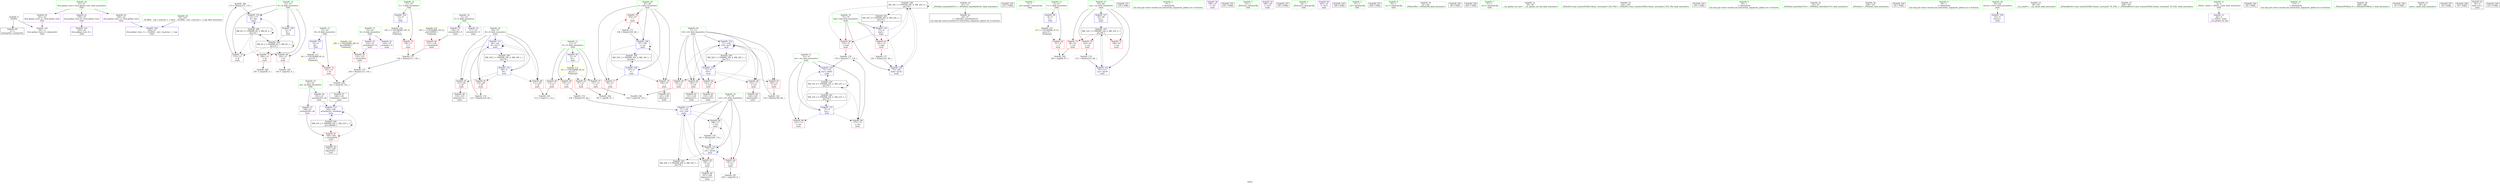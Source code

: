 digraph "SVFG" {
	label="SVFG";

	Node0x55fab22f9e00 [shape=record,color=grey,label="{NodeID: 0\nNullPtr}"];
	Node0x55fab22f9e00 -> Node0x55fab2313c40[style=solid];
	Node0x55fab22f9e00 -> Node0x55fab2314bc0[style=solid];
	Node0x55fab231d2f0 [shape=record,color=grey,label="{NodeID: 180\n173 = Binary(172, 174, )\n}"];
	Node0x55fab231d2f0 -> Node0x55fab2319e30[style=solid];
	Node0x55fab23143f0 [shape=record,color=red,label="{NodeID: 97\n169\<--168\n\<--arrayidx38\nmain\n}"];
	Node0x55fab23143f0 -> Node0x55fab23154e0[style=solid];
	Node0x55fab22fa280 [shape=record,color=green,label="{NodeID: 14\n13\<--14\nK\<--K_field_insensitive\nGlob }"];
	Node0x55fab22fa280 -> Node0x55fab23164e0[style=solid];
	Node0x55fab22fa280 -> Node0x55fab23165b0[style=solid];
	Node0x55fab22fa280 -> Node0x55fab2316680[style=solid];
	Node0x55fab22fa280 -> Node0x55fab23146c0[style=solid];
	Node0x55fab22fa280 -> Node0x55fab2319e30[style=solid];
	Node0x55fab23150d0 [shape=record,color=blue,label="{NodeID: 111\n69\<--121\ni9\<--inc17\nmain\n}"];
	Node0x55fab23150d0 -> Node0x55fab2316dd0[style=dashed];
	Node0x55fab23150d0 -> Node0x55fab2316ea0[style=dashed];
	Node0x55fab23150d0 -> Node0x55fab2316f70[style=dashed];
	Node0x55fab23150d0 -> Node0x55fab23150d0[style=dashed];
	Node0x55fab23150d0 -> Node0x55fab2327680[style=dashed];
	Node0x55fab2313160 [shape=record,color=green,label="{NodeID: 28\n67\<--68\ni\<--i_field_insensitive\nmain\n}"];
	Node0x55fab2313160 -> Node0x55fab2316b60[style=solid];
	Node0x55fab2313160 -> Node0x55fab2316c30[style=solid];
	Node0x55fab2313160 -> Node0x55fab2316d00[style=solid];
	Node0x55fab2313160 -> Node0x55fab2314e60[style=solid];
	Node0x55fab2313160 -> Node0x55fab2314f30[style=solid];
	Node0x55fab232a380 [shape=record,color=black,label="{NodeID: 208\nMR_24V_5 = PHI(MR_24V_6, MR_24V_4, )\npts\{76 \}\n}"];
	Node0x55fab232a380 -> Node0x55fab23175f0[style=dashed];
	Node0x55fab232a380 -> Node0x55fab23176c0[style=dashed];
	Node0x55fab232a380 -> Node0x55fab2319fd0[style=dashed];
	Node0x55fab232a380 -> Node0x55fab2328580[style=dashed];
	Node0x55fab232a380 -> Node0x55fab232a380[style=dashed];
	Node0x55fab2313e10 [shape=record,color=black,label="{NodeID: 42\n46\<--47\n\<--_ZNSt8ios_base4InitD1Ev\nCan only get source location for instruction, argument, global var or function.}"];
	Node0x55fab23159c0 [shape=record,color=purple,label="{NodeID: 56\n145\<--23\narrayidx29\<--ok\nmain\n}"];
	Node0x55fab23159c0 -> Node0x55fab2315270[style=solid];
	Node0x55fab23165b0 [shape=record,color=red,label="{NodeID: 70\n172\<--13\n\<--K\nmain\n}"];
	Node0x55fab23165b0 -> Node0x55fab231d2f0[style=solid];
	Node0x55fab2338340 [shape=record,color=black,label="{NodeID: 250\n213 = PHI()\n}"];
	Node0x55fab2317110 [shape=record,color=red,label="{NodeID: 84\n130\<--71\n\<--i19\nmain\n}"];
	Node0x55fab2317110 -> Node0x55fab23140b0[style=solid];
	Node0x55fab22fab10 [shape=record,color=green,label="{NodeID: 1\n7\<--1\n__dso_handle\<--dummyObj\nGlob }"];
	Node0x55fab231d470 [shape=record,color=grey,label="{NodeID: 181\n150 = Binary(149, 84, )\n}"];
	Node0x55fab231d470 -> Node0x55fab2319af0[style=solid];
	Node0x55fab23144c0 [shape=record,color=blue,label="{NodeID: 98\n8\<--9\nC\<--\nGlob }"];
	Node0x55fab23144c0 -> Node0x55fab232ad80[style=dashed];
	Node0x55fab22fa350 [shape=record,color=green,label="{NodeID: 15\n15\<--16\nB\<--B_field_insensitive\nGlob }"];
	Node0x55fab22fa350 -> Node0x55fab2316750[style=solid];
	Node0x55fab22fa350 -> Node0x55fab23147c0[style=solid];
	Node0x55fab23151a0 [shape=record,color=blue,label="{NodeID: 112\n71\<--9\ni19\<--\nmain\n}"];
	Node0x55fab23151a0 -> Node0x55fab2317040[style=dashed];
	Node0x55fab23151a0 -> Node0x55fab2317110[style=dashed];
	Node0x55fab23151a0 -> Node0x55fab23171e0[style=dashed];
	Node0x55fab23151a0 -> Node0x55fab23172b0[style=dashed];
	Node0x55fab23151a0 -> Node0x55fab2317380[style=dashed];
	Node0x55fab23151a0 -> Node0x55fab2319af0[style=dashed];
	Node0x55fab23151a0 -> Node0x55fab2327b80[style=dashed];
	Node0x55fab2313230 [shape=record,color=green,label="{NodeID: 29\n69\<--70\ni9\<--i9_field_insensitive\nmain\n}"];
	Node0x55fab2313230 -> Node0x55fab2316dd0[style=solid];
	Node0x55fab2313230 -> Node0x55fab2316ea0[style=solid];
	Node0x55fab2313230 -> Node0x55fab2316f70[style=solid];
	Node0x55fab2313230 -> Node0x55fab2315000[style=solid];
	Node0x55fab2313230 -> Node0x55fab23150d0[style=solid];
	Node0x55fab2313f10 [shape=record,color=black,label="{NodeID: 43\n101\<--100\nidxprom\<--\nmain\n}"];
	Node0x55fab232cb30 [shape=record,color=yellow,style=double,label="{NodeID: 223\n28V_1 = ENCHI(MR_28V_0)\npts\{200000 \}\nFun[main]}"];
	Node0x55fab232cb30 -> Node0x55fab2317a00[style=dashed];
	Node0x55fab2315a90 [shape=record,color=purple,label="{NodeID: 57\n168\<--23\narrayidx38\<--ok\nmain\n}"];
	Node0x55fab2315a90 -> Node0x55fab23143f0[style=solid];
	Node0x55fab2316680 [shape=record,color=red,label="{NodeID: 71\n200\<--13\n\<--K\nmain\n}"];
	Node0x55fab2316680 -> Node0x55fab231def0[style=solid];
	Node0x55fab2338410 [shape=record,color=black,label="{NodeID: 251\n118 = PHI()\n}"];
	Node0x55fab23171e0 [shape=record,color=red,label="{NodeID: 85\n134\<--71\n\<--i19\nmain\n}"];
	Node0x55fab23171e0 -> Node0x55fab2314180[style=solid];
	Node0x55fab22f8f10 [shape=record,color=green,label="{NodeID: 2\n9\<--1\n\<--dummyObj\nCan only get source location for instruction, argument, global var or function.}"];
	Node0x55fab231d5f0 [shape=record,color=grey,label="{NodeID: 182\n163 = cmp(162, 9, )\n}"];
	Node0x55fab23145c0 [shape=record,color=blue,label="{NodeID: 99\n11\<--9\nN\<--\nGlob }"];
	Node0x55fab23145c0 -> Node0x55fab232b8a0[style=dashed];
	Node0x55fab22fa420 [shape=record,color=green,label="{NodeID: 16\n17\<--18\nT\<--T_field_insensitive\nGlob }"];
	Node0x55fab22fa420 -> Node0x55fab2316820[style=solid];
	Node0x55fab22fa420 -> Node0x55fab23148c0[style=solid];
	Node0x55fab2326780 [shape=record,color=black,label="{NodeID: 196\nMR_6V_2 = PHI(MR_6V_3, MR_6V_1, )\npts\{14 \}\n}"];
	Node0x55fab2326780 -> Node0x55fab23164e0[style=dashed];
	Node0x55fab2326780 -> Node0x55fab23165b0[style=dashed];
	Node0x55fab2326780 -> Node0x55fab2316680[style=dashed];
	Node0x55fab2326780 -> Node0x55fab2319e30[style=dashed];
	Node0x55fab2326780 -> Node0x55fab2326780[style=dashed];
	Node0x55fab2326780 -> Node0x55fab2329980[style=dashed];
	Node0x55fab2315270 [shape=record,color=blue,label="{NodeID: 113\n145\<--146\narrayidx29\<--frombool\nmain\n}"];
	Node0x55fab2315270 -> Node0x55fab23143f0[style=dashed];
	Node0x55fab2315270 -> Node0x55fab2315270[style=dashed];
	Node0x55fab2315270 -> Node0x55fab2328f80[style=dashed];
	Node0x55fab2313300 [shape=record,color=green,label="{NodeID: 30\n71\<--72\ni19\<--i19_field_insensitive\nmain\n}"];
	Node0x55fab2313300 -> Node0x55fab2317040[style=solid];
	Node0x55fab2313300 -> Node0x55fab2317110[style=solid];
	Node0x55fab2313300 -> Node0x55fab23171e0[style=solid];
	Node0x55fab2313300 -> Node0x55fab23172b0[style=solid];
	Node0x55fab2313300 -> Node0x55fab2317380[style=solid];
	Node0x55fab2313300 -> Node0x55fab23151a0[style=solid];
	Node0x55fab2313300 -> Node0x55fab2319af0[style=solid];
	Node0x55fab232ad80 [shape=record,color=yellow,style=double,label="{NodeID: 210\n2V_1 = ENCHI(MR_2V_0)\npts\{10 \}\nFun[main]}"];
	Node0x55fab232ad80 -> Node0x55fab23160d0[style=dashed];
	Node0x55fab2313fe0 [shape=record,color=black,label="{NodeID: 44\n116\<--115\nidxprom13\<--\nmain\n}"];
	Node0x55fab232cc10 [shape=record,color=yellow,style=double,label="{NodeID: 224\n30V_1 = ENCHI(MR_30V_0)\npts\{220000 \}\nFun[main]}"];
	Node0x55fab232cc10 -> Node0x55fab2314320[style=dashed];
	Node0x55fab2315b60 [shape=record,color=purple,label="{NodeID: 58\n190\<--27\n\<--.str\nmain\n}"];
	Node0x55fab2316750 [shape=record,color=red,label="{NodeID: 72\n141\<--15\n\<--B\nmain\n}"];
	Node0x55fab2316750 -> Node0x55fab231e070[style=solid];
	Node0x55fab23384e0 [shape=record,color=black,label="{NodeID: 252\n191 = PHI()\n}"];
	Node0x55fab23172b0 [shape=record,color=red,label="{NodeID: 86\n143\<--71\n\<--i19\nmain\n}"];
	Node0x55fab23172b0 -> Node0x55fab2315340[style=solid];
	Node0x55fab22f9fa0 [shape=record,color=green,label="{NodeID: 3\n25\<--1\n_ZSt3cin\<--dummyObj\nGlob }"];
	Node0x55fab231d770 [shape=record,color=grey,label="{NodeID: 183\n113 = cmp(111, 112, )\n}"];
	Node0x55fab23146c0 [shape=record,color=blue,label="{NodeID: 100\n13\<--9\nK\<--\nGlob }"];
	Node0x55fab23146c0 -> Node0x55fab2326780[style=dashed];
	Node0x55fab22fa4f0 [shape=record,color=green,label="{NodeID: 17\n19\<--20\nX\<--X_field_insensitive\nGlob }"];
	Node0x55fab22fa4f0 -> Node0x55fab2315680[style=solid];
	Node0x55fab22fa4f0 -> Node0x55fab2315750[style=solid];
	Node0x55fab2326c80 [shape=record,color=black,label="{NodeID: 197\nMR_14V_3 = PHI(MR_14V_4, MR_14V_2, )\npts\{66 \}\n}"];
	Node0x55fab2326c80 -> Node0x55fab23168f0[style=dashed];
	Node0x55fab2326c80 -> Node0x55fab23169c0[style=dashed];
	Node0x55fab2326c80 -> Node0x55fab2316a90[style=dashed];
	Node0x55fab2326c80 -> Node0x55fab231a170[style=dashed];
	Node0x55fab2319af0 [shape=record,color=blue,label="{NodeID: 114\n71\<--150\ni19\<--inc31\nmain\n}"];
	Node0x55fab2319af0 -> Node0x55fab2317040[style=dashed];
	Node0x55fab2319af0 -> Node0x55fab2317110[style=dashed];
	Node0x55fab2319af0 -> Node0x55fab23171e0[style=dashed];
	Node0x55fab2319af0 -> Node0x55fab23172b0[style=dashed];
	Node0x55fab2319af0 -> Node0x55fab2317380[style=dashed];
	Node0x55fab2319af0 -> Node0x55fab2319af0[style=dashed];
	Node0x55fab2319af0 -> Node0x55fab2327b80[style=dashed];
	Node0x55fab23133d0 [shape=record,color=green,label="{NodeID: 31\n73\<--74\nres\<--res_field_insensitive\nmain\n}"];
	Node0x55fab23133d0 -> Node0x55fab2317450[style=solid];
	Node0x55fab23133d0 -> Node0x55fab2317520[style=solid];
	Node0x55fab23133d0 -> Node0x55fab2319bc0[style=solid];
	Node0x55fab23133d0 -> Node0x55fab2319f00[style=solid];
	Node0x55fab232b8a0 [shape=record,color=yellow,style=double,label="{NodeID: 211\n4V_1 = ENCHI(MR_4V_0)\npts\{12 \}\nFun[main]}"];
	Node0x55fab232b8a0 -> Node0x55fab23161a0[style=dashed];
	Node0x55fab232b8a0 -> Node0x55fab2316270[style=dashed];
	Node0x55fab232b8a0 -> Node0x55fab2316340[style=dashed];
	Node0x55fab232b8a0 -> Node0x55fab2316410[style=dashed];
	Node0x55fab23140b0 [shape=record,color=black,label="{NodeID: 45\n131\<--130\nidxprom23\<--\nmain\n}"];
	Node0x55fab2315c30 [shape=record,color=purple,label="{NodeID: 59\n198\<--29\n\<--.str.1\nmain\n}"];
	Node0x55fab2316820 [shape=record,color=red,label="{NodeID: 73\n138\<--17\n\<--T\nmain\n}"];
	Node0x55fab2316820 -> Node0x55fab231cb70[style=solid];
	Node0x55fab2338640 [shape=record,color=black,label="{NodeID: 253\n195 = PHI()\n}"];
	Node0x55fab2317380 [shape=record,color=red,label="{NodeID: 87\n149\<--71\n\<--i19\nmain\n}"];
	Node0x55fab2317380 -> Node0x55fab231d470[style=solid];
	Node0x55fab22fa030 [shape=record,color=green,label="{NodeID: 4\n26\<--1\n_ZSt4cout\<--dummyObj\nGlob }"];
	Node0x55fab231d8f0 [shape=record,color=grey,label="{NodeID: 184\n98 = cmp(96, 97, )\n}"];
	Node0x55fab23147c0 [shape=record,color=blue,label="{NodeID: 101\n15\<--9\nB\<--\nGlob }"];
	Node0x55fab23147c0 -> Node0x55fab232ba60[style=dashed];
	Node0x55fab22fb420 [shape=record,color=green,label="{NodeID: 18\n21\<--22\nV\<--V_field_insensitive\nGlob }"];
	Node0x55fab22fb420 -> Node0x55fab2315820[style=solid];
	Node0x55fab22fb420 -> Node0x55fab23158f0[style=solid];
	Node0x55fab2327180 [shape=record,color=black,label="{NodeID: 198\nMR_16V_2 = PHI(MR_16V_4, MR_16V_1, )\npts\{68 \}\n}"];
	Node0x55fab2327180 -> Node0x55fab2314e60[style=dashed];
	Node0x55fab2319bc0 [shape=record,color=blue,label="{NodeID: 115\n73\<--9\nres\<--\nmain\n}"];
	Node0x55fab2319bc0 -> Node0x55fab2317450[style=dashed];
	Node0x55fab2319bc0 -> Node0x55fab2317520[style=dashed];
	Node0x55fab2319bc0 -> Node0x55fab2319f00[style=dashed];
	Node0x55fab2319bc0 -> Node0x55fab2328080[style=dashed];
	Node0x55fab2319bc0 -> Node0x55fab2329e80[style=dashed];
	Node0x55fab23134a0 [shape=record,color=green,label="{NodeID: 32\n75\<--76\nbad\<--bad_field_insensitive\nmain\n}"];
	Node0x55fab23134a0 -> Node0x55fab23175f0[style=solid];
	Node0x55fab23134a0 -> Node0x55fab23176c0[style=solid];
	Node0x55fab23134a0 -> Node0x55fab2319c90[style=solid];
	Node0x55fab23134a0 -> Node0x55fab2319fd0[style=solid];
	Node0x55fab2314180 [shape=record,color=black,label="{NodeID: 46\n135\<--134\nidxprom25\<--\nmain\n}"];
	Node0x55fab2315d00 [shape=record,color=purple,label="{NodeID: 60\n203\<--31\n\<--.str.2\nmain\n}"];
	Node0x55fab23168f0 [shape=record,color=red,label="{NodeID: 74\n86\<--65\n\<--cas\nmain\n}"];
	Node0x55fab23168f0 -> Node0x55fab231da70[style=solid];
	Node0x55fab2338740 [shape=record,color=black,label="{NodeID: 254\n199 = PHI()\n}"];
	Node0x55fab231c570 [shape=record,color=grey,label="{NodeID: 171\n106 = Binary(105, 84, )\n}"];
	Node0x55fab231c570 -> Node0x55fab2314f30[style=solid];
	Node0x55fab2317450 [shape=record,color=red,label="{NodeID: 88\n177\<--73\n\<--res\nmain\n}"];
	Node0x55fab2317450 -> Node0x55fab231ccf0[style=solid];
	Node0x55fab22fa0c0 [shape=record,color=green,label="{NodeID: 5\n27\<--1\n.str\<--dummyObj\nGlob }"];
	Node0x55fab231da70 [shape=record,color=grey,label="{NodeID: 185\n88 = cmp(86, 87, )\n}"];
	Node0x55fab23148c0 [shape=record,color=blue,label="{NodeID: 102\n17\<--9\nT\<--\nGlob }"];
	Node0x55fab23148c0 -> Node0x55fab232bb40[style=dashed];
	Node0x55fab22fb4f0 [shape=record,color=green,label="{NodeID: 19\n23\<--24\nok\<--ok_field_insensitive\nGlob }"];
	Node0x55fab22fb4f0 -> Node0x55fab23159c0[style=solid];
	Node0x55fab22fb4f0 -> Node0x55fab2315a90[style=solid];
	Node0x55fab2327680 [shape=record,color=black,label="{NodeID: 199\nMR_18V_2 = PHI(MR_18V_4, MR_18V_1, )\npts\{70 \}\n}"];
	Node0x55fab2327680 -> Node0x55fab2315000[style=dashed];
	Node0x55fab2319c90 [shape=record,color=blue,label="{NodeID: 116\n75\<--9\nbad\<--\nmain\n}"];
	Node0x55fab2319c90 -> Node0x55fab23175f0[style=dashed];
	Node0x55fab2319c90 -> Node0x55fab23176c0[style=dashed];
	Node0x55fab2319c90 -> Node0x55fab2319fd0[style=dashed];
	Node0x55fab2319c90 -> Node0x55fab2328580[style=dashed];
	Node0x55fab2319c90 -> Node0x55fab232a380[style=dashed];
	Node0x55fab2313570 [shape=record,color=green,label="{NodeID: 33\n77\<--78\ni33\<--i33_field_insensitive\nmain\n}"];
	Node0x55fab2313570 -> Node0x55fab2317790[style=solid];
	Node0x55fab2313570 -> Node0x55fab2317860[style=solid];
	Node0x55fab2313570 -> Node0x55fab2317930[style=solid];
	Node0x55fab2313570 -> Node0x55fab2319d60[style=solid];
	Node0x55fab2313570 -> Node0x55fab231a0a0[style=solid];
	Node0x55fab232ba60 [shape=record,color=yellow,style=double,label="{NodeID: 213\n8V_1 = ENCHI(MR_8V_0)\npts\{16 \}\nFun[main]}"];
	Node0x55fab232ba60 -> Node0x55fab2316750[style=dashed];
	Node0x55fab2314250 [shape=record,color=black,label="{NodeID: 47\n146\<--142\nfrombool\<--cmp27\nmain\n}"];
	Node0x55fab2314250 -> Node0x55fab2315270[style=solid];
	Node0x55fab2315dd0 [shape=record,color=purple,label="{NodeID: 61\n239\<--33\nllvm.global_ctors_0\<--llvm.global_ctors\nGlob }"];
	Node0x55fab2315dd0 -> Node0x55fab23149c0[style=solid];
	Node0x55fab23169c0 [shape=record,color=red,label="{NodeID: 75\n194\<--65\n\<--cas\nmain\n}"];
	Node0x55fab2338810 [shape=record,color=black,label="{NodeID: 255\n204 = PHI()\n}"];
	Node0x55fab231c6f0 [shape=record,color=grey,label="{NodeID: 172\n140 = Binary(133, 139, )\n}"];
	Node0x55fab231c6f0 -> Node0x55fab231e070[style=solid];
	Node0x55fab2317520 [shape=record,color=red,label="{NodeID: 89\n211\<--73\n\<--res\nmain\n}"];
	Node0x55fab22fa150 [shape=record,color=green,label="{NodeID: 6\n29\<--1\n.str.1\<--dummyObj\nGlob }"];
	Node0x55fab231dbf0 [shape=record,color=grey,label="{NodeID: 186\n128 = cmp(126, 127, )\n}"];
	Node0x55fab23149c0 [shape=record,color=blue,label="{NodeID: 103\n239\<--34\nllvm.global_ctors_0\<--\nGlob }"];
	Node0x55fab22fb5c0 [shape=record,color=green,label="{NodeID: 20\n33\<--37\nllvm.global_ctors\<--llvm.global_ctors_field_insensitive\nGlob }"];
	Node0x55fab22fb5c0 -> Node0x55fab2315dd0[style=solid];
	Node0x55fab22fb5c0 -> Node0x55fab2315ed0[style=solid];
	Node0x55fab22fb5c0 -> Node0x55fab2315fd0[style=solid];
	Node0x55fab2327b80 [shape=record,color=black,label="{NodeID: 200\nMR_20V_2 = PHI(MR_20V_4, MR_20V_1, )\npts\{72 \}\n}"];
	Node0x55fab2327b80 -> Node0x55fab23151a0[style=dashed];
	Node0x55fab2319d60 [shape=record,color=blue,label="{NodeID: 117\n77\<--156\ni33\<--sub\nmain\n}"];
	Node0x55fab2319d60 -> Node0x55fab2317790[style=dashed];
	Node0x55fab2319d60 -> Node0x55fab2317860[style=dashed];
	Node0x55fab2319d60 -> Node0x55fab2317930[style=dashed];
	Node0x55fab2319d60 -> Node0x55fab231a0a0[style=dashed];
	Node0x55fab2319d60 -> Node0x55fab2328a80[style=dashed];
	Node0x55fab2313640 [shape=record,color=green,label="{NodeID: 34\n81\<--82\n_ZNSirsERi\<--_ZNSirsERi_field_insensitive\n}"];
	Node0x55fab232bb40 [shape=record,color=yellow,style=double,label="{NodeID: 214\n10V_1 = ENCHI(MR_10V_0)\npts\{18 \}\nFun[main]}"];
	Node0x55fab232bb40 -> Node0x55fab2316820[style=dashed];
	Node0x55fab2315340 [shape=record,color=black,label="{NodeID: 48\n144\<--143\nidxprom28\<--\nmain\n}"];
	Node0x55fab2315ed0 [shape=record,color=purple,label="{NodeID: 62\n240\<--33\nllvm.global_ctors_1\<--llvm.global_ctors\nGlob }"];
	Node0x55fab2315ed0 -> Node0x55fab2314ac0[style=solid];
	Node0x55fab20ee740 [shape=record,color=black,label="{NodeID: 242\n80 = PHI()\n}"];
	Node0x55fab2316a90 [shape=record,color=red,label="{NodeID: 76\n216\<--65\n\<--cas\nmain\n}"];
	Node0x55fab2316a90 -> Node0x55fab231d170[style=solid];
	Node0x55fab2338940 [shape=record,color=black,label="{NodeID: 256\n205 = PHI()\n}"];
	Node0x55fab231c870 [shape=record,color=grey,label="{NodeID: 173\n156 = Binary(155, 84, )\n}"];
	Node0x55fab231c870 -> Node0x55fab2319d60[style=solid];
	Node0x55fab23175f0 [shape=record,color=red,label="{NodeID: 90\n176\<--75\n\<--bad\nmain\n}"];
	Node0x55fab23175f0 -> Node0x55fab231ccf0[style=solid];
	Node0x55fab22fba40 [shape=record,color=green,label="{NodeID: 7\n31\<--1\n.str.2\<--dummyObj\nGlob }"];
	Node0x55fab231dd70 [shape=record,color=grey,label="{NodeID: 187\n160 = cmp(159, 9, )\n}"];
	Node0x55fab2314ac0 [shape=record,color=blue,label="{NodeID: 104\n240\<--35\nllvm.global_ctors_1\<--_GLOBAL__sub_I_marcina_1_1.cpp\nGlob }"];
	Node0x55fab22fb690 [shape=record,color=green,label="{NodeID: 21\n38\<--39\n__cxx_global_var_init\<--__cxx_global_var_init_field_insensitive\n}"];
	Node0x55fab2328080 [shape=record,color=black,label="{NodeID: 201\nMR_22V_2 = PHI(MR_22V_4, MR_22V_1, )\npts\{74 \}\n}"];
	Node0x55fab2328080 -> Node0x55fab2319bc0[style=dashed];
	Node0x55fab2319e30 [shape=record,color=blue,label="{NodeID: 118\n13\<--173\nK\<--dec\nmain\n}"];
	Node0x55fab2319e30 -> Node0x55fab2329980[style=dashed];
	Node0x55fab2313740 [shape=record,color=green,label="{NodeID: 35\n192\<--193\n_ZStlsISt11char_traitsIcEERSt13basic_ostreamIcT_ES5_PKc\<--_ZStlsISt11char_traitsIcEERSt13basic_ostreamIcT_ES5_PKc_field_insensitive\n}"];
	Node0x55fab2315410 [shape=record,color=black,label="{NodeID: 49\n167\<--166\nidxprom37\<--\nmain\n}"];
	Node0x55fab2315fd0 [shape=record,color=purple,label="{NodeID: 63\n241\<--33\nllvm.global_ctors_2\<--llvm.global_ctors\nGlob }"];
	Node0x55fab2315fd0 -> Node0x55fab2314bc0[style=solid];
	Node0x55fab2337be0 [shape=record,color=black,label="{NodeID: 243\n103 = PHI()\n}"];
	Node0x55fab2316b60 [shape=record,color=red,label="{NodeID: 77\n96\<--67\n\<--i\nmain\n}"];
	Node0x55fab2316b60 -> Node0x55fab231d8f0[style=solid];
	Node0x55fab231c9f0 [shape=record,color=grey,label="{NodeID: 174\n121 = Binary(120, 84, )\n}"];
	Node0x55fab231c9f0 -> Node0x55fab23150d0[style=solid];
	Node0x55fab23176c0 [shape=record,color=red,label="{NodeID: 91\n181\<--75\n\<--bad\nmain\n}"];
	Node0x55fab23176c0 -> Node0x55fab231ce70[style=solid];
	Node0x55fab22fbad0 [shape=record,color=green,label="{NodeID: 8\n34\<--1\n\<--dummyObj\nCan only get source location for instruction, argument, global var or function.}"];
	Node0x55fab231def0 [shape=record,color=grey,label="{NodeID: 188\n201 = cmp(200, 9, )\n}"];
	Node0x55fab2314bc0 [shape=record,color=blue, style = dotted,label="{NodeID: 105\n241\<--3\nllvm.global_ctors_2\<--dummyVal\nGlob }"];
	Node0x55fab22fb760 [shape=record,color=green,label="{NodeID: 22\n42\<--43\n_ZNSt8ios_base4InitC1Ev\<--_ZNSt8ios_base4InitC1Ev_field_insensitive\n}"];
	Node0x55fab2328580 [shape=record,color=black,label="{NodeID: 202\nMR_24V_2 = PHI(MR_24V_4, MR_24V_1, )\npts\{76 \}\n}"];
	Node0x55fab2328580 -> Node0x55fab2319c90[style=dashed];
	Node0x55fab2319f00 [shape=record,color=blue,label="{NodeID: 119\n73\<--178\nres\<--add41\nmain\n}"];
	Node0x55fab2319f00 -> Node0x55fab2329e80[style=dashed];
	Node0x55fab2313840 [shape=record,color=green,label="{NodeID: 36\n196\<--197\n_ZNSolsEi\<--_ZNSolsEi_field_insensitive\n}"];
	Node0x55fab23154e0 [shape=record,color=black,label="{NodeID: 50\n170\<--169\ntobool39\<--\nmain\n}"];
	Node0x55fab23160d0 [shape=record,color=red,label="{NodeID: 64\n87\<--8\n\<--C\nmain\n}"];
	Node0x55fab23160d0 -> Node0x55fab231da70[style=solid];
	Node0x55fab2337ce0 [shape=record,color=black,label="{NodeID: 244\n45 = PHI()\n}"];
	Node0x55fab2316c30 [shape=record,color=red,label="{NodeID: 78\n100\<--67\n\<--i\nmain\n}"];
	Node0x55fab2316c30 -> Node0x55fab2313f10[style=solid];
	Node0x55fab231cb70 [shape=record,color=grey,label="{NodeID: 175\n139 = Binary(137, 138, )\n}"];
	Node0x55fab231cb70 -> Node0x55fab231c6f0[style=solid];
	Node0x55fab2317790 [shape=record,color=red,label="{NodeID: 92\n159\<--77\n\<--i33\nmain\n}"];
	Node0x55fab2317790 -> Node0x55fab231dd70[style=solid];
	Node0x55fab22fbb60 [shape=record,color=green,label="{NodeID: 9\n84\<--1\n\<--dummyObj\nCan only get source location for instruction, argument, global var or function.}"];
	Node0x55fab231e070 [shape=record,color=grey,label="{NodeID: 189\n142 = cmp(140, 141, )\n}"];
	Node0x55fab231e070 -> Node0x55fab2314250[style=solid];
	Node0x55fab2314cc0 [shape=record,color=blue,label="{NodeID: 106\n63\<--9\nretval\<--\nmain\n}"];
	Node0x55fab22fb830 [shape=record,color=green,label="{NodeID: 23\n48\<--49\n__cxa_atexit\<--__cxa_atexit_field_insensitive\n}"];
	Node0x55fab2328a80 [shape=record,color=black,label="{NodeID: 203\nMR_26V_2 = PHI(MR_26V_4, MR_26V_1, )\npts\{78 \}\n}"];
	Node0x55fab2328a80 -> Node0x55fab2319d60[style=dashed];
	Node0x55fab2319fd0 [shape=record,color=blue,label="{NodeID: 120\n75\<--182\nbad\<--inc42\nmain\n}"];
	Node0x55fab2319fd0 -> Node0x55fab232a380[style=dashed];
	Node0x55fab2313940 [shape=record,color=green,label="{NodeID: 37\n206\<--207\n_ZSt4endlIcSt11char_traitsIcEERSt13basic_ostreamIT_T0_ES6_\<--_ZSt4endlIcSt11char_traitsIcEERSt13basic_ostreamIT_T0_ES6__field_insensitive\n}"];
	Node0x55fab23155b0 [shape=record,color=purple,label="{NodeID: 51\n44\<--4\n\<--_ZStL8__ioinit\n__cxx_global_var_init\n}"];
	Node0x55fab23161a0 [shape=record,color=red,label="{NodeID: 65\n97\<--11\n\<--N\nmain\n}"];
	Node0x55fab23161a0 -> Node0x55fab231d8f0[style=solid];
	Node0x55fab2337de0 [shape=record,color=black,label="{NodeID: 245\n90 = PHI()\n}"];
	Node0x55fab2316d00 [shape=record,color=red,label="{NodeID: 79\n105\<--67\n\<--i\nmain\n}"];
	Node0x55fab2316d00 -> Node0x55fab231c570[style=solid];
	Node0x55fab231ccf0 [shape=record,color=grey,label="{NodeID: 176\n178 = Binary(177, 176, )\n}"];
	Node0x55fab231ccf0 -> Node0x55fab2319f00[style=solid];
	Node0x55fab2317860 [shape=record,color=red,label="{NodeID: 93\n166\<--77\n\<--i33\nmain\n}"];
	Node0x55fab2317860 -> Node0x55fab2315410[style=solid];
	Node0x55fab22fbbf0 [shape=record,color=green,label="{NodeID: 10\n174\<--1\n\<--dummyObj\nCan only get source location for instruction, argument, global var or function.}"];
	Node0x55fab2314d90 [shape=record,color=blue,label="{NodeID: 107\n65\<--84\ncas\<--\nmain\n}"];
	Node0x55fab2314d90 -> Node0x55fab2326c80[style=dashed];
	Node0x55fab2312ee0 [shape=record,color=green,label="{NodeID: 24\n47\<--53\n_ZNSt8ios_base4InitD1Ev\<--_ZNSt8ios_base4InitD1Ev_field_insensitive\n}"];
	Node0x55fab2312ee0 -> Node0x55fab2313e10[style=solid];
	Node0x55fab2328f80 [shape=record,color=black,label="{NodeID: 204\nMR_32V_2 = PHI(MR_32V_3, MR_32V_1, )\npts\{240000 \}\n}"];
	Node0x55fab2328f80 -> Node0x55fab23143f0[style=dashed];
	Node0x55fab2328f80 -> Node0x55fab2315270[style=dashed];
	Node0x55fab2328f80 -> Node0x55fab2328f80[style=dashed];
	Node0x55fab231a0a0 [shape=record,color=blue,label="{NodeID: 121\n77\<--187\ni33\<--dec45\nmain\n}"];
	Node0x55fab231a0a0 -> Node0x55fab2317790[style=dashed];
	Node0x55fab231a0a0 -> Node0x55fab2317860[style=dashed];
	Node0x55fab231a0a0 -> Node0x55fab2317930[style=dashed];
	Node0x55fab231a0a0 -> Node0x55fab231a0a0[style=dashed];
	Node0x55fab231a0a0 -> Node0x55fab2328a80[style=dashed];
	Node0x55fab2313a40 [shape=record,color=green,label="{NodeID: 38\n208\<--209\n_ZNSolsEPFRSoS_E\<--_ZNSolsEPFRSoS_E_field_insensitive\n}"];
	Node0x55fab2315680 [shape=record,color=purple,label="{NodeID: 52\n102\<--19\narrayidx\<--X\nmain\n}"];
	Node0x55fab2316270 [shape=record,color=red,label="{NodeID: 66\n112\<--11\n\<--N\nmain\n}"];
	Node0x55fab2316270 -> Node0x55fab231d770[style=solid];
	Node0x55fab2337f40 [shape=record,color=black,label="{NodeID: 246\n91 = PHI()\n}"];
	Node0x55fab2316dd0 [shape=record,color=red,label="{NodeID: 80\n111\<--69\n\<--i9\nmain\n}"];
	Node0x55fab2316dd0 -> Node0x55fab231d770[style=solid];
	Node0x55fab231ce70 [shape=record,color=grey,label="{NodeID: 177\n182 = Binary(181, 84, )\n}"];
	Node0x55fab231ce70 -> Node0x55fab2319fd0[style=solid];
	Node0x55fab2317930 [shape=record,color=red,label="{NodeID: 94\n186\<--77\n\<--i33\nmain\n}"];
	Node0x55fab2317930 -> Node0x55fab231cff0[style=solid];
	Node0x55fab22fac00 [shape=record,color=green,label="{NodeID: 11\n4\<--6\n_ZStL8__ioinit\<--_ZStL8__ioinit_field_insensitive\nGlob }"];
	Node0x55fab22fac00 -> Node0x55fab23155b0[style=solid];
	Node0x55fab2314e60 [shape=record,color=blue,label="{NodeID: 108\n67\<--9\ni\<--\nmain\n}"];
	Node0x55fab2314e60 -> Node0x55fab2316b60[style=dashed];
	Node0x55fab2314e60 -> Node0x55fab2316c30[style=dashed];
	Node0x55fab2314e60 -> Node0x55fab2316d00[style=dashed];
	Node0x55fab2314e60 -> Node0x55fab2314f30[style=dashed];
	Node0x55fab2314e60 -> Node0x55fab2327180[style=dashed];
	Node0x55fab2312f70 [shape=record,color=green,label="{NodeID: 25\n60\<--61\nmain\<--main_field_insensitive\n}"];
	Node0x55fab231a170 [shape=record,color=blue,label="{NodeID: 122\n65\<--217\ncas\<--inc59\nmain\n}"];
	Node0x55fab231a170 -> Node0x55fab2326c80[style=dashed];
	Node0x55fab2313b40 [shape=record,color=green,label="{NodeID: 39\n35\<--235\n_GLOBAL__sub_I_marcina_1_1.cpp\<--_GLOBAL__sub_I_marcina_1_1.cpp_field_insensitive\n}"];
	Node0x55fab2313b40 -> Node0x55fab2314ac0[style=solid];
	Node0x55fab2315750 [shape=record,color=purple,label="{NodeID: 53\n132\<--19\narrayidx24\<--X\nmain\n}"];
	Node0x55fab2315750 -> Node0x55fab2317a00[style=solid];
	Node0x55fab2316340 [shape=record,color=red,label="{NodeID: 67\n127\<--11\n\<--N\nmain\n}"];
	Node0x55fab2316340 -> Node0x55fab231dbf0[style=solid];
	Node0x55fab2338040 [shape=record,color=black,label="{NodeID: 247\n92 = PHI()\n}"];
	Node0x55fab2316ea0 [shape=record,color=red,label="{NodeID: 81\n115\<--69\n\<--i9\nmain\n}"];
	Node0x55fab2316ea0 -> Node0x55fab2313fe0[style=solid];
	Node0x55fab231cff0 [shape=record,color=grey,label="{NodeID: 178\n187 = Binary(186, 174, )\n}"];
	Node0x55fab231cff0 -> Node0x55fab231a0a0[style=solid];
	Node0x55fab2317a00 [shape=record,color=red,label="{NodeID: 95\n133\<--132\n\<--arrayidx24\nmain\n}"];
	Node0x55fab2317a00 -> Node0x55fab231c6f0[style=solid];
	Node0x55fab22facd0 [shape=record,color=green,label="{NodeID: 12\n8\<--10\nC\<--C_field_insensitive\nGlob }"];
	Node0x55fab22facd0 -> Node0x55fab23160d0[style=solid];
	Node0x55fab22facd0 -> Node0x55fab23144c0[style=solid];
	Node0x55fab2314f30 [shape=record,color=blue,label="{NodeID: 109\n67\<--106\ni\<--inc\nmain\n}"];
	Node0x55fab2314f30 -> Node0x55fab2316b60[style=dashed];
	Node0x55fab2314f30 -> Node0x55fab2316c30[style=dashed];
	Node0x55fab2314f30 -> Node0x55fab2316d00[style=dashed];
	Node0x55fab2314f30 -> Node0x55fab2314f30[style=dashed];
	Node0x55fab2314f30 -> Node0x55fab2327180[style=dashed];
	Node0x55fab2313000 [shape=record,color=green,label="{NodeID: 26\n63\<--64\nretval\<--retval_field_insensitive\nmain\n}"];
	Node0x55fab2313000 -> Node0x55fab2314cc0[style=solid];
	Node0x55fab2329980 [shape=record,color=black,label="{NodeID: 206\nMR_6V_5 = PHI(MR_6V_3, MR_6V_4, )\npts\{14 \}\n}"];
	Node0x55fab2329980 -> Node0x55fab23164e0[style=dashed];
	Node0x55fab2329980 -> Node0x55fab23165b0[style=dashed];
	Node0x55fab2329980 -> Node0x55fab2316680[style=dashed];
	Node0x55fab2329980 -> Node0x55fab2319e30[style=dashed];
	Node0x55fab2329980 -> Node0x55fab2326780[style=dashed];
	Node0x55fab2329980 -> Node0x55fab2329980[style=dashed];
	Node0x55fab2313c40 [shape=record,color=black,label="{NodeID: 40\n2\<--3\ndummyVal\<--dummyVal\n}"];
	Node0x55fab2315820 [shape=record,color=purple,label="{NodeID: 54\n117\<--21\narrayidx14\<--V\nmain\n}"];
	Node0x55fab2316410 [shape=record,color=red,label="{NodeID: 68\n155\<--11\n\<--N\nmain\n}"];
	Node0x55fab2316410 -> Node0x55fab231c870[style=solid];
	Node0x55fab2338140 [shape=record,color=black,label="{NodeID: 248\n93 = PHI()\n}"];
	Node0x55fab2316f70 [shape=record,color=red,label="{NodeID: 82\n120\<--69\n\<--i9\nmain\n}"];
	Node0x55fab2316f70 -> Node0x55fab231c9f0[style=solid];
	Node0x55fab231d170 [shape=record,color=grey,label="{NodeID: 179\n217 = Binary(216, 84, )\n}"];
	Node0x55fab231d170 -> Node0x55fab231a170[style=solid];
	Node0x55fab2314320 [shape=record,color=red,label="{NodeID: 96\n137\<--136\n\<--arrayidx26\nmain\n}"];
	Node0x55fab2314320 -> Node0x55fab231cb70[style=solid];
	Node0x55fab22fada0 [shape=record,color=green,label="{NodeID: 13\n11\<--12\nN\<--N_field_insensitive\nGlob }"];
	Node0x55fab22fada0 -> Node0x55fab23161a0[style=solid];
	Node0x55fab22fada0 -> Node0x55fab2316270[style=solid];
	Node0x55fab22fada0 -> Node0x55fab2316340[style=solid];
	Node0x55fab22fada0 -> Node0x55fab2316410[style=solid];
	Node0x55fab22fada0 -> Node0x55fab23145c0[style=solid];
	Node0x55fab2315000 [shape=record,color=blue,label="{NodeID: 110\n69\<--9\ni9\<--\nmain\n}"];
	Node0x55fab2315000 -> Node0x55fab2316dd0[style=dashed];
	Node0x55fab2315000 -> Node0x55fab2316ea0[style=dashed];
	Node0x55fab2315000 -> Node0x55fab2316f70[style=dashed];
	Node0x55fab2315000 -> Node0x55fab23150d0[style=dashed];
	Node0x55fab2315000 -> Node0x55fab2327680[style=dashed];
	Node0x55fab2313090 [shape=record,color=green,label="{NodeID: 27\n65\<--66\ncas\<--cas_field_insensitive\nmain\n}"];
	Node0x55fab2313090 -> Node0x55fab23168f0[style=solid];
	Node0x55fab2313090 -> Node0x55fab23169c0[style=solid];
	Node0x55fab2313090 -> Node0x55fab2316a90[style=solid];
	Node0x55fab2313090 -> Node0x55fab2314d90[style=solid];
	Node0x55fab2313090 -> Node0x55fab231a170[style=solid];
	Node0x55fab2329e80 [shape=record,color=black,label="{NodeID: 207\nMR_22V_6 = PHI(MR_22V_4, MR_22V_5, )\npts\{74 \}\n}"];
	Node0x55fab2329e80 -> Node0x55fab2317450[style=dashed];
	Node0x55fab2329e80 -> Node0x55fab2317520[style=dashed];
	Node0x55fab2329e80 -> Node0x55fab2319f00[style=dashed];
	Node0x55fab2329e80 -> Node0x55fab2328080[style=dashed];
	Node0x55fab2329e80 -> Node0x55fab2329e80[style=dashed];
	Node0x55fab2313d40 [shape=record,color=black,label="{NodeID: 41\n62\<--9\nmain_ret\<--\nmain\n}"];
	Node0x55fab23158f0 [shape=record,color=purple,label="{NodeID: 55\n136\<--21\narrayidx26\<--V\nmain\n}"];
	Node0x55fab23158f0 -> Node0x55fab2314320[style=solid];
	Node0x55fab23164e0 [shape=record,color=red,label="{NodeID: 69\n162\<--13\n\<--K\nmain\n}"];
	Node0x55fab23164e0 -> Node0x55fab231d5f0[style=solid];
	Node0x55fab2338210 [shape=record,color=black,label="{NodeID: 249\n212 = PHI()\n}"];
	Node0x55fab2317040 [shape=record,color=red,label="{NodeID: 83\n126\<--71\n\<--i19\nmain\n}"];
	Node0x55fab2317040 -> Node0x55fab231dbf0[style=solid];
}
